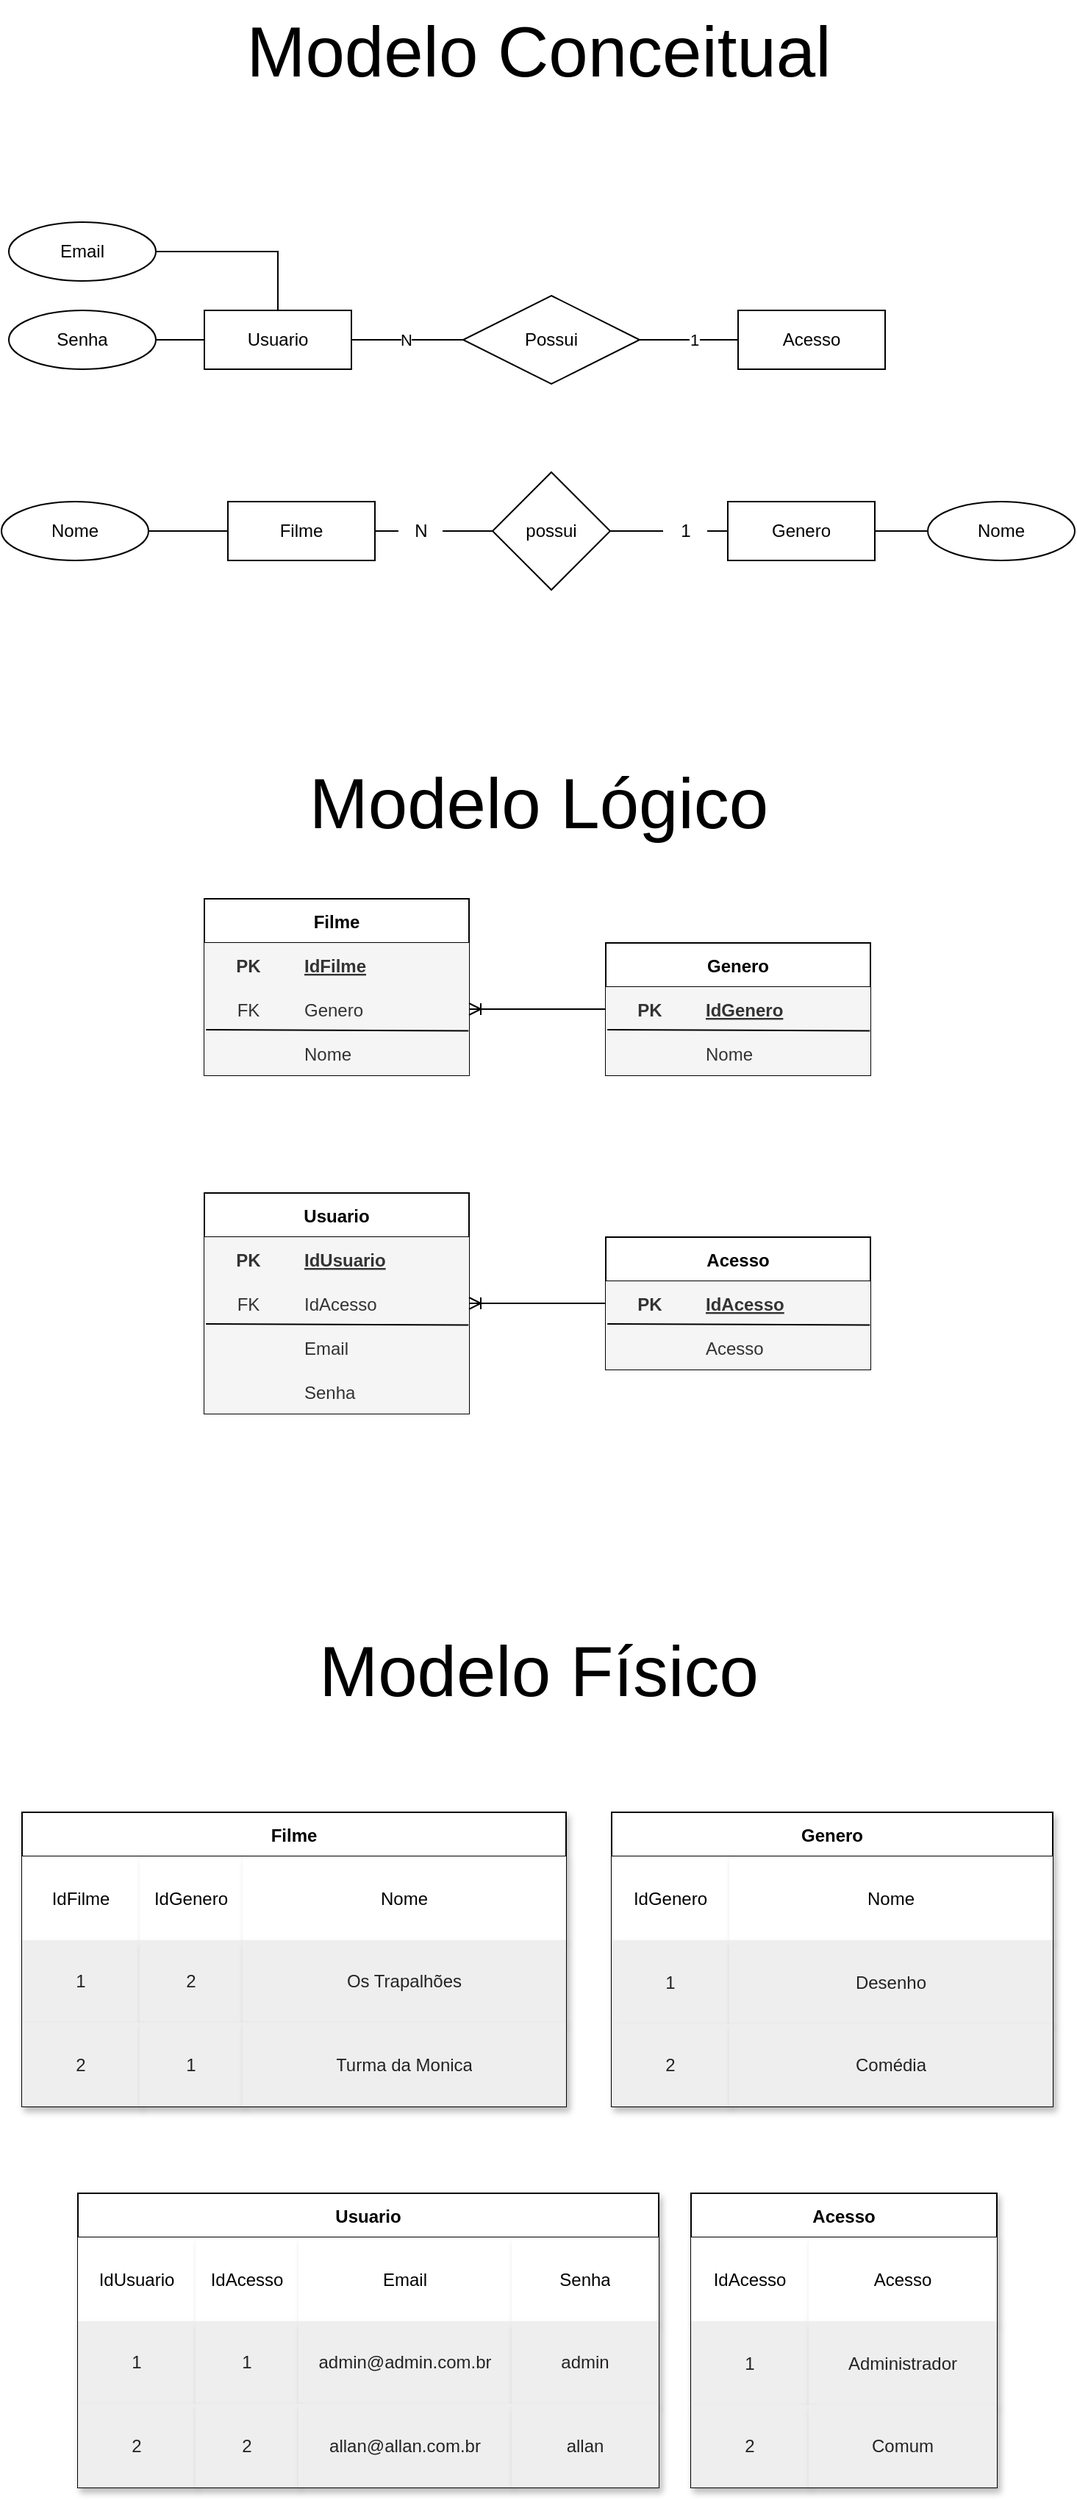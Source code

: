 <mxfile version="21.6.8" type="device">
  <diagram name="Página-1" id="3oRAbKmRTNMW5dDMv224">
    <mxGraphModel dx="2304" dy="833" grid="1" gridSize="10" guides="1" tooltips="1" connect="1" arrows="1" fold="1" page="1" pageScale="1" pageWidth="827" pageHeight="1169" math="0" shadow="0">
      <root>
        <mxCell id="0" />
        <mxCell id="1" parent="0" />
        <mxCell id="46" value="Modelo Conceitual" style="text;html=1;align=center;verticalAlign=middle;resizable=0;points=[];autosize=1;strokeColor=none;fillColor=none;fontSize=48;" parent="1" vertex="1">
          <mxGeometry x="204" y="199" width="420" height="70" as="geometry" />
        </mxCell>
        <mxCell id="47" value="Modelo Lógico" style="text;html=1;align=center;verticalAlign=middle;resizable=0;points=[];autosize=1;strokeColor=none;fillColor=none;fontSize=48;" parent="1" vertex="1">
          <mxGeometry x="244" y="710" width="340" height="70" as="geometry" />
        </mxCell>
        <mxCell id="48" value="Modelo Físico" style="text;html=1;align=center;verticalAlign=middle;resizable=0;points=[];autosize=1;strokeColor=none;fillColor=none;fontSize=48;" parent="1" vertex="1">
          <mxGeometry x="254" y="1300" width="320" height="70" as="geometry" />
        </mxCell>
        <mxCell id="67" value="Filme" style="whiteSpace=wrap;html=1;align=center;" parent="1" vertex="1">
          <mxGeometry x="203" y="540" width="100" height="40" as="geometry" />
        </mxCell>
        <mxCell id="70" value="" style="edgeStyle=none;html=1;endArrow=none;endFill=0;startArrow=none;" parent="1" source="72" target="69" edge="1">
          <mxGeometry relative="1" as="geometry" />
        </mxCell>
        <mxCell id="68" value="Genero" style="whiteSpace=wrap;html=1;align=center;" parent="1" vertex="1">
          <mxGeometry x="543" y="540" width="100" height="40" as="geometry" />
        </mxCell>
        <mxCell id="71" value="" style="edgeStyle=none;html=1;endArrow=none;endFill=0;startArrow=none;" parent="1" source="74" target="67" edge="1">
          <mxGeometry relative="1" as="geometry" />
        </mxCell>
        <mxCell id="69" value="possui" style="rhombus;whiteSpace=wrap;html=1;" parent="1" vertex="1">
          <mxGeometry x="383" y="520" width="80" height="80" as="geometry" />
        </mxCell>
        <mxCell id="73" value="" style="edgeStyle=none;html=1;endArrow=none;endFill=0;" parent="1" source="68" target="72" edge="1">
          <mxGeometry relative="1" as="geometry">
            <mxPoint x="543" y="560" as="sourcePoint" />
            <mxPoint x="463" y="560" as="targetPoint" />
          </mxGeometry>
        </mxCell>
        <mxCell id="72" value="1" style="text;html=1;align=center;verticalAlign=middle;resizable=0;points=[];autosize=1;strokeColor=none;fillColor=none;" parent="1" vertex="1">
          <mxGeometry x="499" y="545" width="30" height="30" as="geometry" />
        </mxCell>
        <mxCell id="75" value="" style="edgeStyle=none;html=1;endArrow=none;endFill=0;" parent="1" source="69" target="74" edge="1">
          <mxGeometry relative="1" as="geometry">
            <mxPoint x="383" y="560" as="sourcePoint" />
            <mxPoint x="303" y="560" as="targetPoint" />
          </mxGeometry>
        </mxCell>
        <mxCell id="74" value="N" style="text;html=1;align=center;verticalAlign=middle;resizable=0;points=[];autosize=1;strokeColor=none;fillColor=none;rotation=0;" parent="1" vertex="1">
          <mxGeometry x="319" y="545" width="30" height="30" as="geometry" />
        </mxCell>
        <mxCell id="82" style="edgeStyle=none;html=1;endArrow=none;endFill=0;" parent="1" source="81" target="67" edge="1">
          <mxGeometry relative="1" as="geometry" />
        </mxCell>
        <mxCell id="81" value="Nome" style="ellipse;whiteSpace=wrap;html=1;align=center;" parent="1" vertex="1">
          <mxGeometry x="49" y="540" width="100" height="40" as="geometry" />
        </mxCell>
        <mxCell id="86" style="edgeStyle=none;html=1;endArrow=none;endFill=0;" parent="1" source="85" target="68" edge="1">
          <mxGeometry relative="1" as="geometry" />
        </mxCell>
        <mxCell id="85" value="Nome" style="ellipse;whiteSpace=wrap;html=1;align=center;" parent="1" vertex="1">
          <mxGeometry x="679" y="540" width="100" height="40" as="geometry" />
        </mxCell>
        <mxCell id="87" value="Filme" style="shape=table;startSize=30;container=1;collapsible=1;childLayout=tableLayout;fixedRows=1;rowLines=0;fontStyle=1;align=center;resizeLast=1;" parent="1" vertex="1">
          <mxGeometry x="187" y="810" width="180" height="120" as="geometry" />
        </mxCell>
        <mxCell id="88" value="" style="shape=tableRow;horizontal=0;startSize=0;swimlaneHead=0;swimlaneBody=0;fillColor=none;collapsible=0;dropTarget=0;points=[[0,0.5],[1,0.5]];portConstraint=eastwest;top=0;left=0;right=0;bottom=0;" parent="87" vertex="1">
          <mxGeometry y="30" width="180" height="30" as="geometry" />
        </mxCell>
        <mxCell id="89" value="PK" style="shape=partialRectangle;connectable=0;fillColor=#f5f5f5;top=0;left=0;bottom=0;right=0;fontStyle=1;overflow=hidden;fontColor=#333333;strokeColor=#666666;" parent="88" vertex="1">
          <mxGeometry width="60" height="30" as="geometry">
            <mxRectangle width="60" height="30" as="alternateBounds" />
          </mxGeometry>
        </mxCell>
        <mxCell id="90" value="IdFilme" style="shape=partialRectangle;connectable=0;fillColor=#f5f5f5;top=0;left=0;bottom=0;right=0;align=left;spacingLeft=6;fontStyle=5;overflow=hidden;fontColor=#333333;strokeColor=#666666;" parent="88" vertex="1">
          <mxGeometry x="60" width="120" height="30" as="geometry">
            <mxRectangle width="120" height="30" as="alternateBounds" />
          </mxGeometry>
        </mxCell>
        <mxCell id="101" value="" style="shape=tableRow;horizontal=0;startSize=0;swimlaneHead=0;swimlaneBody=0;fillColor=none;collapsible=0;dropTarget=0;points=[[0,0.5],[1,0.5]];portConstraint=eastwest;top=0;left=0;right=0;bottom=0;" parent="87" vertex="1">
          <mxGeometry y="60" width="180" height="30" as="geometry" />
        </mxCell>
        <mxCell id="102" value="FK" style="shape=partialRectangle;connectable=0;fillColor=#f5f5f5;top=0;left=0;bottom=0;right=0;fontStyle=0;overflow=hidden;fontColor=#333333;strokeColor=#666666;" parent="101" vertex="1">
          <mxGeometry width="60" height="30" as="geometry">
            <mxRectangle width="60" height="30" as="alternateBounds" />
          </mxGeometry>
        </mxCell>
        <mxCell id="103" value="Genero" style="shape=partialRectangle;connectable=0;fillColor=#f5f5f5;top=0;left=0;bottom=0;right=0;align=left;spacingLeft=6;fontStyle=0;overflow=hidden;fontColor=#333333;strokeColor=#666666;" parent="101" vertex="1">
          <mxGeometry x="60" width="120" height="30" as="geometry">
            <mxRectangle width="120" height="30" as="alternateBounds" />
          </mxGeometry>
        </mxCell>
        <mxCell id="94" value="" style="shape=tableRow;horizontal=0;startSize=0;swimlaneHead=0;swimlaneBody=0;fillColor=none;collapsible=0;dropTarget=0;points=[[0,0.5],[1,0.5]];portConstraint=eastwest;top=0;left=0;right=0;bottom=0;" parent="87" vertex="1">
          <mxGeometry y="90" width="180" height="30" as="geometry" />
        </mxCell>
        <mxCell id="95" value="" style="shape=partialRectangle;connectable=0;fillColor=#f5f5f5;top=0;left=0;bottom=0;right=0;editable=1;overflow=hidden;fontColor=#333333;strokeColor=#666666;" parent="94" vertex="1">
          <mxGeometry width="60" height="30" as="geometry">
            <mxRectangle width="60" height="30" as="alternateBounds" />
          </mxGeometry>
        </mxCell>
        <mxCell id="96" value="Nome" style="shape=partialRectangle;connectable=0;fillColor=#f5f5f5;top=0;left=0;bottom=0;right=0;align=left;spacingLeft=6;overflow=hidden;fontColor=#333333;strokeColor=#666666;" parent="94" vertex="1">
          <mxGeometry x="60" width="120" height="30" as="geometry">
            <mxRectangle width="120" height="30" as="alternateBounds" />
          </mxGeometry>
        </mxCell>
        <mxCell id="100" value="" style="endArrow=none;html=1;rounded=0;entryX=0.998;entryY=-0.007;entryDx=0;entryDy=0;exitX=0.006;exitY=-0.033;exitDx=0;exitDy=0;exitPerimeter=0;entryPerimeter=0;" parent="87" source="94" target="94" edge="1">
          <mxGeometry relative="1" as="geometry">
            <mxPoint x="10" y="60" as="sourcePoint" />
            <mxPoint x="170" y="60" as="targetPoint" />
          </mxGeometry>
        </mxCell>
        <mxCell id="104" value="Genero" style="shape=table;startSize=30;container=1;collapsible=1;childLayout=tableLayout;fixedRows=1;rowLines=0;fontStyle=1;align=center;resizeLast=1;" parent="1" vertex="1">
          <mxGeometry x="460" y="840" width="180" height="90" as="geometry" />
        </mxCell>
        <mxCell id="105" value="" style="shape=tableRow;horizontal=0;startSize=0;swimlaneHead=0;swimlaneBody=0;fillColor=none;collapsible=0;dropTarget=0;points=[[0,0.5],[1,0.5]];portConstraint=eastwest;top=0;left=0;right=0;bottom=0;" parent="104" vertex="1">
          <mxGeometry y="30" width="180" height="30" as="geometry" />
        </mxCell>
        <mxCell id="106" value="PK" style="shape=partialRectangle;connectable=0;fillColor=#f5f5f5;top=0;left=0;bottom=0;right=0;fontStyle=1;overflow=hidden;fontColor=#333333;strokeColor=#666666;" parent="105" vertex="1">
          <mxGeometry width="60" height="30" as="geometry">
            <mxRectangle width="60" height="30" as="alternateBounds" />
          </mxGeometry>
        </mxCell>
        <mxCell id="107" value="IdGenero" style="shape=partialRectangle;connectable=0;fillColor=#f5f5f5;top=0;left=0;bottom=0;right=0;align=left;spacingLeft=6;fontStyle=5;overflow=hidden;fontColor=#333333;strokeColor=#666666;" parent="105" vertex="1">
          <mxGeometry x="60" width="120" height="30" as="geometry">
            <mxRectangle width="120" height="30" as="alternateBounds" />
          </mxGeometry>
        </mxCell>
        <mxCell id="111" value="" style="shape=tableRow;horizontal=0;startSize=0;swimlaneHead=0;swimlaneBody=0;fillColor=none;collapsible=0;dropTarget=0;points=[[0,0.5],[1,0.5]];portConstraint=eastwest;top=0;left=0;right=0;bottom=0;" parent="104" vertex="1">
          <mxGeometry y="60" width="180" height="30" as="geometry" />
        </mxCell>
        <mxCell id="112" value="" style="shape=partialRectangle;connectable=0;fillColor=#f5f5f5;top=0;left=0;bottom=0;right=0;editable=1;overflow=hidden;fontColor=#333333;strokeColor=#666666;" parent="111" vertex="1">
          <mxGeometry width="60" height="30" as="geometry">
            <mxRectangle width="60" height="30" as="alternateBounds" />
          </mxGeometry>
        </mxCell>
        <mxCell id="113" value="Nome" style="shape=partialRectangle;connectable=0;fillColor=#f5f5f5;top=0;left=0;bottom=0;right=0;align=left;spacingLeft=6;overflow=hidden;fontColor=#333333;strokeColor=#666666;" parent="111" vertex="1">
          <mxGeometry x="60" width="120" height="30" as="geometry">
            <mxRectangle width="120" height="30" as="alternateBounds" />
          </mxGeometry>
        </mxCell>
        <mxCell id="114" value="" style="endArrow=none;html=1;rounded=0;entryX=0.998;entryY=-0.007;entryDx=0;entryDy=0;exitX=0.006;exitY=-0.033;exitDx=0;exitDy=0;exitPerimeter=0;entryPerimeter=0;" parent="104" source="111" target="111" edge="1">
          <mxGeometry relative="1" as="geometry">
            <mxPoint x="10" y="60" as="sourcePoint" />
            <mxPoint x="170" y="60" as="targetPoint" />
          </mxGeometry>
        </mxCell>
        <mxCell id="202" value="Filme" style="shape=table;startSize=30;container=1;collapsible=0;childLayout=tableLayout;fontStyle=1;align=center;shadow=1;labelBackgroundColor=none;" parent="1" vertex="1">
          <mxGeometry x="63" y="1431" width="370" height="200" as="geometry" />
        </mxCell>
        <mxCell id="203" value="" style="shape=tableRow;horizontal=0;startSize=0;swimlaneHead=0;swimlaneBody=0;top=0;left=0;bottom=0;right=0;collapsible=0;dropTarget=0;fillColor=none;points=[[0,0.5],[1,0.5]];portConstraint=eastwest;shadow=1;labelBackgroundColor=none;strokeColor=#050505;fontColor=#000000;" parent="202" vertex="1">
          <mxGeometry y="30" width="370" height="57" as="geometry" />
        </mxCell>
        <mxCell id="204" value="IdFilme" style="shape=partialRectangle;html=1;whiteSpace=wrap;connectable=0;top=0;left=0;bottom=0;right=0;overflow=hidden;shadow=1;labelBackgroundColor=none;" parent="203" vertex="1">
          <mxGeometry width="80" height="57" as="geometry">
            <mxRectangle width="80" height="57" as="alternateBounds" />
          </mxGeometry>
        </mxCell>
        <mxCell id="205" value="IdGenero" style="shape=partialRectangle;html=1;whiteSpace=wrap;connectable=0;top=0;left=0;bottom=0;right=0;overflow=hidden;shadow=1;labelBackgroundColor=none;" parent="203" vertex="1">
          <mxGeometry x="80" width="70" height="57" as="geometry">
            <mxRectangle width="70" height="57" as="alternateBounds" />
          </mxGeometry>
        </mxCell>
        <mxCell id="215" value="Nome" style="shape=partialRectangle;html=1;whiteSpace=wrap;connectable=0;top=0;left=0;bottom=0;right=0;overflow=hidden;shadow=1;labelBackgroundColor=none;" parent="203" vertex="1">
          <mxGeometry x="150" width="220" height="57" as="geometry">
            <mxRectangle width="220" height="57" as="alternateBounds" />
          </mxGeometry>
        </mxCell>
        <mxCell id="207" value="" style="shape=tableRow;horizontal=0;startSize=0;swimlaneHead=0;swimlaneBody=0;top=0;left=0;bottom=0;right=0;collapsible=0;dropTarget=0;fillColor=none;points=[[0,0.5],[1,0.5]];portConstraint=eastwest;shadow=1;labelBackgroundColor=none;strokeColor=#050505;fontColor=#000000;" parent="202" vertex="1">
          <mxGeometry y="87" width="370" height="56" as="geometry" />
        </mxCell>
        <mxCell id="208" value="1" style="shape=partialRectangle;html=1;whiteSpace=wrap;connectable=0;top=0;left=0;bottom=0;right=0;overflow=hidden;shadow=1;labelBackgroundColor=none;fillColor=#eeeeee;strokeColor=#36393d;fontColor=#252323;" parent="207" vertex="1">
          <mxGeometry width="80" height="56" as="geometry">
            <mxRectangle width="80" height="56" as="alternateBounds" />
          </mxGeometry>
        </mxCell>
        <mxCell id="209" value="2" style="shape=partialRectangle;html=1;whiteSpace=wrap;connectable=0;top=0;left=0;bottom=0;right=0;overflow=hidden;shadow=1;labelBackgroundColor=none;fillColor=#eeeeee;strokeColor=#36393d;fontColor=#252323;" parent="207" vertex="1">
          <mxGeometry x="80" width="70" height="56" as="geometry">
            <mxRectangle width="70" height="56" as="alternateBounds" />
          </mxGeometry>
        </mxCell>
        <mxCell id="216" value="Os Trapalhões" style="shape=partialRectangle;html=1;whiteSpace=wrap;connectable=0;top=0;left=0;bottom=0;right=0;overflow=hidden;shadow=1;labelBackgroundColor=none;fillColor=#eeeeee;strokeColor=#36393d;fontColor=#252323;" parent="207" vertex="1">
          <mxGeometry x="150" width="220" height="56" as="geometry">
            <mxRectangle width="220" height="56" as="alternateBounds" />
          </mxGeometry>
        </mxCell>
        <mxCell id="211" value="" style="shape=tableRow;horizontal=0;startSize=0;swimlaneHead=0;swimlaneBody=0;top=0;left=0;bottom=0;right=0;collapsible=0;dropTarget=0;fillColor=none;points=[[0,0.5],[1,0.5]];portConstraint=eastwest;shadow=1;labelBackgroundColor=none;strokeColor=#050505;fontColor=#000000;" parent="202" vertex="1">
          <mxGeometry y="143" width="370" height="57" as="geometry" />
        </mxCell>
        <mxCell id="212" value="2" style="shape=partialRectangle;html=1;whiteSpace=wrap;connectable=0;top=0;left=0;bottom=0;right=0;overflow=hidden;shadow=1;labelBackgroundColor=none;fillColor=#eeeeee;strokeColor=#36393d;fontColor=#252323;" parent="211" vertex="1">
          <mxGeometry width="80" height="57" as="geometry">
            <mxRectangle width="80" height="57" as="alternateBounds" />
          </mxGeometry>
        </mxCell>
        <mxCell id="213" value="1" style="shape=partialRectangle;html=1;whiteSpace=wrap;connectable=0;top=0;left=0;bottom=0;right=0;overflow=hidden;shadow=1;labelBackgroundColor=none;fillColor=#eeeeee;strokeColor=#36393d;fontColor=#252323;" parent="211" vertex="1">
          <mxGeometry x="80" width="70" height="57" as="geometry">
            <mxRectangle width="70" height="57" as="alternateBounds" />
          </mxGeometry>
        </mxCell>
        <mxCell id="217" value="Turma da Monica" style="shape=partialRectangle;html=1;whiteSpace=wrap;connectable=0;top=0;left=0;bottom=0;right=0;overflow=hidden;shadow=1;labelBackgroundColor=none;fillColor=#eeeeee;strokeColor=#36393d;fontColor=#252323;" parent="211" vertex="1">
          <mxGeometry x="150" width="220" height="57" as="geometry">
            <mxRectangle width="220" height="57" as="alternateBounds" />
          </mxGeometry>
        </mxCell>
        <mxCell id="218" value="Genero" style="shape=table;startSize=30;container=1;collapsible=0;childLayout=tableLayout;fontStyle=1;align=center;shadow=1;labelBackgroundColor=none;" parent="1" vertex="1">
          <mxGeometry x="464" y="1431" width="300" height="200" as="geometry" />
        </mxCell>
        <mxCell id="219" value="" style="shape=tableRow;horizontal=0;startSize=0;swimlaneHead=0;swimlaneBody=0;top=0;left=0;bottom=0;right=0;collapsible=0;dropTarget=0;fillColor=none;points=[[0,0.5],[1,0.5]];portConstraint=eastwest;shadow=1;labelBackgroundColor=none;strokeColor=#050505;fontColor=#000000;" parent="218" vertex="1">
          <mxGeometry y="30" width="300" height="57" as="geometry" />
        </mxCell>
        <mxCell id="220" value="IdGenero" style="shape=partialRectangle;html=1;whiteSpace=wrap;connectable=0;top=0;left=0;bottom=0;right=0;overflow=hidden;shadow=1;labelBackgroundColor=none;" parent="219" vertex="1">
          <mxGeometry width="80" height="57" as="geometry">
            <mxRectangle width="80" height="57" as="alternateBounds" />
          </mxGeometry>
        </mxCell>
        <mxCell id="222" value="Nome" style="shape=partialRectangle;html=1;whiteSpace=wrap;connectable=0;top=0;left=0;bottom=0;right=0;overflow=hidden;shadow=1;labelBackgroundColor=none;" parent="219" vertex="1">
          <mxGeometry x="80" width="220" height="57" as="geometry">
            <mxRectangle width="220" height="57" as="alternateBounds" />
          </mxGeometry>
        </mxCell>
        <mxCell id="227" value="" style="shape=tableRow;horizontal=0;startSize=0;swimlaneHead=0;swimlaneBody=0;top=0;left=0;bottom=0;right=0;collapsible=0;dropTarget=0;fillColor=none;points=[[0,0.5],[1,0.5]];portConstraint=eastwest;shadow=1;labelBackgroundColor=none;strokeColor=#050505;fontColor=#000000;" parent="218" vertex="1">
          <mxGeometry y="87" width="300" height="57" as="geometry" />
        </mxCell>
        <mxCell id="228" value="1" style="shape=partialRectangle;html=1;whiteSpace=wrap;connectable=0;top=0;left=0;bottom=0;right=0;overflow=hidden;shadow=1;labelBackgroundColor=none;fillColor=#eeeeee;strokeColor=#36393d;fontColor=#252323;" parent="227" vertex="1">
          <mxGeometry width="80" height="57" as="geometry">
            <mxRectangle width="80" height="57" as="alternateBounds" />
          </mxGeometry>
        </mxCell>
        <mxCell id="230" value="Desenho" style="shape=partialRectangle;html=1;whiteSpace=wrap;connectable=0;top=0;left=0;bottom=0;right=0;overflow=hidden;shadow=1;labelBackgroundColor=none;fillColor=#eeeeee;strokeColor=#36393d;fontColor=#252323;" parent="227" vertex="1">
          <mxGeometry x="80" width="220" height="57" as="geometry">
            <mxRectangle width="220" height="57" as="alternateBounds" />
          </mxGeometry>
        </mxCell>
        <mxCell id="223" value="" style="shape=tableRow;horizontal=0;startSize=0;swimlaneHead=0;swimlaneBody=0;top=0;left=0;bottom=0;right=0;collapsible=0;dropTarget=0;fillColor=none;points=[[0,0.5],[1,0.5]];portConstraint=eastwest;shadow=1;labelBackgroundColor=none;strokeColor=#050505;fontColor=#000000;" parent="218" vertex="1">
          <mxGeometry y="144" width="300" height="56" as="geometry" />
        </mxCell>
        <mxCell id="224" value="2" style="shape=partialRectangle;html=1;whiteSpace=wrap;connectable=0;top=0;left=0;bottom=0;right=0;overflow=hidden;shadow=1;labelBackgroundColor=none;fillColor=#eeeeee;strokeColor=#36393d;fontColor=#252323;" parent="223" vertex="1">
          <mxGeometry width="80" height="56" as="geometry">
            <mxRectangle width="80" height="56" as="alternateBounds" />
          </mxGeometry>
        </mxCell>
        <mxCell id="226" value="Comédia" style="shape=partialRectangle;html=1;whiteSpace=wrap;connectable=0;top=0;left=0;bottom=0;right=0;overflow=hidden;shadow=1;labelBackgroundColor=none;fillColor=#eeeeee;strokeColor=#36393d;fontColor=#252323;" parent="223" vertex="1">
          <mxGeometry x="80" width="220" height="56" as="geometry">
            <mxRectangle width="220" height="56" as="alternateBounds" />
          </mxGeometry>
        </mxCell>
        <mxCell id="233" value="" style="edgeStyle=entityRelationEdgeStyle;fontSize=12;html=1;endArrow=ERoneToMany;" parent="1" source="105" target="101" edge="1">
          <mxGeometry width="100" height="100" relative="1" as="geometry">
            <mxPoint x="497" y="926" as="sourcePoint" />
            <mxPoint x="597" y="826" as="targetPoint" />
          </mxGeometry>
        </mxCell>
        <mxCell id="_4mBg54PYkMinI__bZJM-242" style="edgeStyle=orthogonalEdgeStyle;rounded=0;orthogonalLoop=1;jettySize=auto;html=1;endArrow=none;endFill=0;" edge="1" parent="1" source="_4mBg54PYkMinI__bZJM-233" target="_4mBg54PYkMinI__bZJM-240">
          <mxGeometry relative="1" as="geometry" />
        </mxCell>
        <mxCell id="_4mBg54PYkMinI__bZJM-244" value="N" style="edgeLabel;html=1;align=center;verticalAlign=middle;resizable=0;points=[];" vertex="1" connectable="0" parent="_4mBg54PYkMinI__bZJM-242">
          <mxGeometry x="-0.034" relative="1" as="geometry">
            <mxPoint as="offset" />
          </mxGeometry>
        </mxCell>
        <mxCell id="_4mBg54PYkMinI__bZJM-233" value="Usuario" style="whiteSpace=wrap;html=1;align=center;" vertex="1" parent="1">
          <mxGeometry x="187" y="410" width="100" height="40" as="geometry" />
        </mxCell>
        <mxCell id="_4mBg54PYkMinI__bZJM-241" style="edgeStyle=orthogonalEdgeStyle;rounded=0;orthogonalLoop=1;jettySize=auto;html=1;endArrow=none;endFill=0;" edge="1" parent="1" source="_4mBg54PYkMinI__bZJM-234" target="_4mBg54PYkMinI__bZJM-240">
          <mxGeometry relative="1" as="geometry" />
        </mxCell>
        <mxCell id="_4mBg54PYkMinI__bZJM-245" value="1" style="edgeLabel;html=1;align=center;verticalAlign=middle;resizable=0;points=[];" vertex="1" connectable="0" parent="_4mBg54PYkMinI__bZJM-241">
          <mxGeometry x="-0.094" relative="1" as="geometry">
            <mxPoint as="offset" />
          </mxGeometry>
        </mxCell>
        <mxCell id="_4mBg54PYkMinI__bZJM-234" value="Acesso" style="whiteSpace=wrap;html=1;align=center;" vertex="1" parent="1">
          <mxGeometry x="550" y="410" width="100" height="40" as="geometry" />
        </mxCell>
        <mxCell id="_4mBg54PYkMinI__bZJM-238" style="edgeStyle=orthogonalEdgeStyle;rounded=0;orthogonalLoop=1;jettySize=auto;html=1;endArrow=none;endFill=0;" edge="1" parent="1" source="_4mBg54PYkMinI__bZJM-235" target="_4mBg54PYkMinI__bZJM-233">
          <mxGeometry relative="1" as="geometry" />
        </mxCell>
        <mxCell id="_4mBg54PYkMinI__bZJM-235" value="Email" style="ellipse;whiteSpace=wrap;html=1;align=center;" vertex="1" parent="1">
          <mxGeometry x="54" y="350" width="100" height="40" as="geometry" />
        </mxCell>
        <mxCell id="_4mBg54PYkMinI__bZJM-239" style="edgeStyle=orthogonalEdgeStyle;rounded=0;orthogonalLoop=1;jettySize=auto;html=1;endArrow=none;endFill=0;" edge="1" parent="1" source="_4mBg54PYkMinI__bZJM-236" target="_4mBg54PYkMinI__bZJM-233">
          <mxGeometry relative="1" as="geometry" />
        </mxCell>
        <mxCell id="_4mBg54PYkMinI__bZJM-236" value="Senha" style="ellipse;whiteSpace=wrap;html=1;align=center;" vertex="1" parent="1">
          <mxGeometry x="54" y="410" width="100" height="40" as="geometry" />
        </mxCell>
        <mxCell id="_4mBg54PYkMinI__bZJM-240" value="Possui" style="shape=rhombus;perimeter=rhombusPerimeter;whiteSpace=wrap;html=1;align=center;" vertex="1" parent="1">
          <mxGeometry x="363" y="400" width="120" height="60" as="geometry" />
        </mxCell>
        <mxCell id="_4mBg54PYkMinI__bZJM-246" value="Usuario" style="shape=table;startSize=30;container=1;collapsible=1;childLayout=tableLayout;fixedRows=1;rowLines=0;fontStyle=1;align=center;resizeLast=1;" vertex="1" parent="1">
          <mxGeometry x="187" y="1010" width="180" height="150" as="geometry" />
        </mxCell>
        <mxCell id="_4mBg54PYkMinI__bZJM-247" value="" style="shape=tableRow;horizontal=0;startSize=0;swimlaneHead=0;swimlaneBody=0;fillColor=none;collapsible=0;dropTarget=0;points=[[0,0.5],[1,0.5]];portConstraint=eastwest;top=0;left=0;right=0;bottom=0;" vertex="1" parent="_4mBg54PYkMinI__bZJM-246">
          <mxGeometry y="30" width="180" height="30" as="geometry" />
        </mxCell>
        <mxCell id="_4mBg54PYkMinI__bZJM-248" value="PK" style="shape=partialRectangle;connectable=0;fillColor=#f5f5f5;top=0;left=0;bottom=0;right=0;fontStyle=1;overflow=hidden;fontColor=#333333;strokeColor=#666666;" vertex="1" parent="_4mBg54PYkMinI__bZJM-247">
          <mxGeometry width="60" height="30" as="geometry">
            <mxRectangle width="60" height="30" as="alternateBounds" />
          </mxGeometry>
        </mxCell>
        <mxCell id="_4mBg54PYkMinI__bZJM-249" value="IdUsuario" style="shape=partialRectangle;connectable=0;fillColor=#f5f5f5;top=0;left=0;bottom=0;right=0;align=left;spacingLeft=6;fontStyle=5;overflow=hidden;fontColor=#333333;strokeColor=#666666;" vertex="1" parent="_4mBg54PYkMinI__bZJM-247">
          <mxGeometry x="60" width="120" height="30" as="geometry">
            <mxRectangle width="120" height="30" as="alternateBounds" />
          </mxGeometry>
        </mxCell>
        <mxCell id="_4mBg54PYkMinI__bZJM-250" value="" style="shape=tableRow;horizontal=0;startSize=0;swimlaneHead=0;swimlaneBody=0;fillColor=none;collapsible=0;dropTarget=0;points=[[0,0.5],[1,0.5]];portConstraint=eastwest;top=0;left=0;right=0;bottom=0;" vertex="1" parent="_4mBg54PYkMinI__bZJM-246">
          <mxGeometry y="60" width="180" height="30" as="geometry" />
        </mxCell>
        <mxCell id="_4mBg54PYkMinI__bZJM-251" value="FK" style="shape=partialRectangle;connectable=0;fillColor=#f5f5f5;top=0;left=0;bottom=0;right=0;fontStyle=0;overflow=hidden;fontColor=#333333;strokeColor=#666666;" vertex="1" parent="_4mBg54PYkMinI__bZJM-250">
          <mxGeometry width="60" height="30" as="geometry">
            <mxRectangle width="60" height="30" as="alternateBounds" />
          </mxGeometry>
        </mxCell>
        <mxCell id="_4mBg54PYkMinI__bZJM-252" value="IdAcesso" style="shape=partialRectangle;connectable=0;fillColor=#f5f5f5;top=0;left=0;bottom=0;right=0;align=left;spacingLeft=6;fontStyle=0;overflow=hidden;fontColor=#333333;strokeColor=#666666;" vertex="1" parent="_4mBg54PYkMinI__bZJM-250">
          <mxGeometry x="60" width="120" height="30" as="geometry">
            <mxRectangle width="120" height="30" as="alternateBounds" />
          </mxGeometry>
        </mxCell>
        <mxCell id="_4mBg54PYkMinI__bZJM-253" value="" style="shape=tableRow;horizontal=0;startSize=0;swimlaneHead=0;swimlaneBody=0;fillColor=none;collapsible=0;dropTarget=0;points=[[0,0.5],[1,0.5]];portConstraint=eastwest;top=0;left=0;right=0;bottom=0;" vertex="1" parent="_4mBg54PYkMinI__bZJM-246">
          <mxGeometry y="90" width="180" height="30" as="geometry" />
        </mxCell>
        <mxCell id="_4mBg54PYkMinI__bZJM-254" value="" style="shape=partialRectangle;connectable=0;fillColor=#f5f5f5;top=0;left=0;bottom=0;right=0;editable=1;overflow=hidden;fontColor=#333333;strokeColor=#666666;" vertex="1" parent="_4mBg54PYkMinI__bZJM-253">
          <mxGeometry width="60" height="30" as="geometry">
            <mxRectangle width="60" height="30" as="alternateBounds" />
          </mxGeometry>
        </mxCell>
        <mxCell id="_4mBg54PYkMinI__bZJM-255" value="Email" style="shape=partialRectangle;connectable=0;fillColor=#f5f5f5;top=0;left=0;bottom=0;right=0;align=left;spacingLeft=6;overflow=hidden;fontColor=#333333;strokeColor=#666666;" vertex="1" parent="_4mBg54PYkMinI__bZJM-253">
          <mxGeometry x="60" width="120" height="30" as="geometry">
            <mxRectangle width="120" height="30" as="alternateBounds" />
          </mxGeometry>
        </mxCell>
        <mxCell id="_4mBg54PYkMinI__bZJM-289" style="shape=tableRow;horizontal=0;startSize=0;swimlaneHead=0;swimlaneBody=0;fillColor=none;collapsible=0;dropTarget=0;points=[[0,0.5],[1,0.5]];portConstraint=eastwest;top=0;left=0;right=0;bottom=0;" vertex="1" parent="_4mBg54PYkMinI__bZJM-246">
          <mxGeometry y="120" width="180" height="30" as="geometry" />
        </mxCell>
        <mxCell id="_4mBg54PYkMinI__bZJM-290" style="shape=partialRectangle;connectable=0;fillColor=#f5f5f5;top=0;left=0;bottom=0;right=0;editable=1;overflow=hidden;fontColor=#333333;strokeColor=#666666;" vertex="1" parent="_4mBg54PYkMinI__bZJM-289">
          <mxGeometry width="60" height="30" as="geometry">
            <mxRectangle width="60" height="30" as="alternateBounds" />
          </mxGeometry>
        </mxCell>
        <mxCell id="_4mBg54PYkMinI__bZJM-291" value="Senha" style="shape=partialRectangle;connectable=0;fillColor=#f5f5f5;top=0;left=0;bottom=0;right=0;align=left;spacingLeft=6;overflow=hidden;fontColor=#333333;strokeColor=#666666;" vertex="1" parent="_4mBg54PYkMinI__bZJM-289">
          <mxGeometry x="60" width="120" height="30" as="geometry">
            <mxRectangle width="120" height="30" as="alternateBounds" />
          </mxGeometry>
        </mxCell>
        <mxCell id="_4mBg54PYkMinI__bZJM-256" value="" style="endArrow=none;html=1;rounded=0;entryX=0.998;entryY=-0.007;entryDx=0;entryDy=0;exitX=0.006;exitY=-0.033;exitDx=0;exitDy=0;exitPerimeter=0;entryPerimeter=0;" edge="1" parent="_4mBg54PYkMinI__bZJM-246" source="_4mBg54PYkMinI__bZJM-253" target="_4mBg54PYkMinI__bZJM-253">
          <mxGeometry relative="1" as="geometry">
            <mxPoint x="10" y="60" as="sourcePoint" />
            <mxPoint x="170" y="60" as="targetPoint" />
          </mxGeometry>
        </mxCell>
        <mxCell id="_4mBg54PYkMinI__bZJM-257" value="Acesso" style="shape=table;startSize=30;container=1;collapsible=1;childLayout=tableLayout;fixedRows=1;rowLines=0;fontStyle=1;align=center;resizeLast=1;" vertex="1" parent="1">
          <mxGeometry x="460" y="1040" width="180" height="90" as="geometry" />
        </mxCell>
        <mxCell id="_4mBg54PYkMinI__bZJM-258" value="" style="shape=tableRow;horizontal=0;startSize=0;swimlaneHead=0;swimlaneBody=0;fillColor=none;collapsible=0;dropTarget=0;points=[[0,0.5],[1,0.5]];portConstraint=eastwest;top=0;left=0;right=0;bottom=0;" vertex="1" parent="_4mBg54PYkMinI__bZJM-257">
          <mxGeometry y="30" width="180" height="30" as="geometry" />
        </mxCell>
        <mxCell id="_4mBg54PYkMinI__bZJM-259" value="PK" style="shape=partialRectangle;connectable=0;fillColor=#f5f5f5;top=0;left=0;bottom=0;right=0;fontStyle=1;overflow=hidden;fontColor=#333333;strokeColor=#666666;" vertex="1" parent="_4mBg54PYkMinI__bZJM-258">
          <mxGeometry width="60" height="30" as="geometry">
            <mxRectangle width="60" height="30" as="alternateBounds" />
          </mxGeometry>
        </mxCell>
        <mxCell id="_4mBg54PYkMinI__bZJM-260" value="IdAcesso" style="shape=partialRectangle;connectable=0;fillColor=#f5f5f5;top=0;left=0;bottom=0;right=0;align=left;spacingLeft=6;fontStyle=5;overflow=hidden;fontColor=#333333;strokeColor=#666666;" vertex="1" parent="_4mBg54PYkMinI__bZJM-258">
          <mxGeometry x="60" width="120" height="30" as="geometry">
            <mxRectangle width="120" height="30" as="alternateBounds" />
          </mxGeometry>
        </mxCell>
        <mxCell id="_4mBg54PYkMinI__bZJM-261" value="" style="shape=tableRow;horizontal=0;startSize=0;swimlaneHead=0;swimlaneBody=0;fillColor=none;collapsible=0;dropTarget=0;points=[[0,0.5],[1,0.5]];portConstraint=eastwest;top=0;left=0;right=0;bottom=0;" vertex="1" parent="_4mBg54PYkMinI__bZJM-257">
          <mxGeometry y="60" width="180" height="30" as="geometry" />
        </mxCell>
        <mxCell id="_4mBg54PYkMinI__bZJM-262" value="" style="shape=partialRectangle;connectable=0;fillColor=#f5f5f5;top=0;left=0;bottom=0;right=0;editable=1;overflow=hidden;fontColor=#333333;strokeColor=#666666;" vertex="1" parent="_4mBg54PYkMinI__bZJM-261">
          <mxGeometry width="60" height="30" as="geometry">
            <mxRectangle width="60" height="30" as="alternateBounds" />
          </mxGeometry>
        </mxCell>
        <mxCell id="_4mBg54PYkMinI__bZJM-263" value="Acesso" style="shape=partialRectangle;connectable=0;fillColor=#f5f5f5;top=0;left=0;bottom=0;right=0;align=left;spacingLeft=6;overflow=hidden;fontColor=#333333;strokeColor=#666666;" vertex="1" parent="_4mBg54PYkMinI__bZJM-261">
          <mxGeometry x="60" width="120" height="30" as="geometry">
            <mxRectangle width="120" height="30" as="alternateBounds" />
          </mxGeometry>
        </mxCell>
        <mxCell id="_4mBg54PYkMinI__bZJM-264" value="" style="endArrow=none;html=1;rounded=0;entryX=0.998;entryY=-0.007;entryDx=0;entryDy=0;exitX=0.006;exitY=-0.033;exitDx=0;exitDy=0;exitPerimeter=0;entryPerimeter=0;" edge="1" parent="_4mBg54PYkMinI__bZJM-257" source="_4mBg54PYkMinI__bZJM-261" target="_4mBg54PYkMinI__bZJM-261">
          <mxGeometry relative="1" as="geometry">
            <mxPoint x="10" y="60" as="sourcePoint" />
            <mxPoint x="170" y="60" as="targetPoint" />
          </mxGeometry>
        </mxCell>
        <mxCell id="_4mBg54PYkMinI__bZJM-292" value="" style="edgeStyle=entityRelationEdgeStyle;fontSize=12;html=1;endArrow=ERoneToMany;rounded=0;" edge="1" parent="1" source="_4mBg54PYkMinI__bZJM-258" target="_4mBg54PYkMinI__bZJM-250">
          <mxGeometry width="100" height="100" relative="1" as="geometry">
            <mxPoint x="356" y="1230" as="sourcePoint" />
            <mxPoint x="456" y="1130" as="targetPoint" />
          </mxGeometry>
        </mxCell>
        <mxCell id="_4mBg54PYkMinI__bZJM-293" value="Acesso" style="shape=table;startSize=30;container=1;collapsible=0;childLayout=tableLayout;fontStyle=1;align=center;shadow=1;labelBackgroundColor=none;" vertex="1" parent="1">
          <mxGeometry x="518" y="1690" width="208" height="200" as="geometry" />
        </mxCell>
        <mxCell id="_4mBg54PYkMinI__bZJM-294" value="" style="shape=tableRow;horizontal=0;startSize=0;swimlaneHead=0;swimlaneBody=0;top=0;left=0;bottom=0;right=0;collapsible=0;dropTarget=0;fillColor=none;points=[[0,0.5],[1,0.5]];portConstraint=eastwest;shadow=1;labelBackgroundColor=none;strokeColor=#050505;fontColor=#000000;" vertex="1" parent="_4mBg54PYkMinI__bZJM-293">
          <mxGeometry y="30" width="208" height="57" as="geometry" />
        </mxCell>
        <mxCell id="_4mBg54PYkMinI__bZJM-295" value="IdAcesso" style="shape=partialRectangle;html=1;whiteSpace=wrap;connectable=0;top=0;left=0;bottom=0;right=0;overflow=hidden;shadow=1;labelBackgroundColor=none;" vertex="1" parent="_4mBg54PYkMinI__bZJM-294">
          <mxGeometry width="80" height="57" as="geometry">
            <mxRectangle width="80" height="57" as="alternateBounds" />
          </mxGeometry>
        </mxCell>
        <mxCell id="_4mBg54PYkMinI__bZJM-296" value="Acesso" style="shape=partialRectangle;html=1;whiteSpace=wrap;connectable=0;top=0;left=0;bottom=0;right=0;overflow=hidden;shadow=1;labelBackgroundColor=none;" vertex="1" parent="_4mBg54PYkMinI__bZJM-294">
          <mxGeometry x="80" width="128" height="57" as="geometry">
            <mxRectangle width="128" height="57" as="alternateBounds" />
          </mxGeometry>
        </mxCell>
        <mxCell id="_4mBg54PYkMinI__bZJM-297" value="" style="shape=tableRow;horizontal=0;startSize=0;swimlaneHead=0;swimlaneBody=0;top=0;left=0;bottom=0;right=0;collapsible=0;dropTarget=0;fillColor=none;points=[[0,0.5],[1,0.5]];portConstraint=eastwest;shadow=1;labelBackgroundColor=none;strokeColor=#050505;fontColor=#000000;" vertex="1" parent="_4mBg54PYkMinI__bZJM-293">
          <mxGeometry y="87" width="208" height="57" as="geometry" />
        </mxCell>
        <mxCell id="_4mBg54PYkMinI__bZJM-298" value="1" style="shape=partialRectangle;html=1;whiteSpace=wrap;connectable=0;top=0;left=0;bottom=0;right=0;overflow=hidden;shadow=1;labelBackgroundColor=none;fillColor=#eeeeee;strokeColor=#36393d;fontColor=#252323;" vertex="1" parent="_4mBg54PYkMinI__bZJM-297">
          <mxGeometry width="80" height="57" as="geometry">
            <mxRectangle width="80" height="57" as="alternateBounds" />
          </mxGeometry>
        </mxCell>
        <mxCell id="_4mBg54PYkMinI__bZJM-299" value="Administrador" style="shape=partialRectangle;html=1;whiteSpace=wrap;connectable=0;top=0;left=0;bottom=0;right=0;overflow=hidden;shadow=1;labelBackgroundColor=none;fillColor=#eeeeee;strokeColor=#36393d;fontColor=#252323;" vertex="1" parent="_4mBg54PYkMinI__bZJM-297">
          <mxGeometry x="80" width="128" height="57" as="geometry">
            <mxRectangle width="128" height="57" as="alternateBounds" />
          </mxGeometry>
        </mxCell>
        <mxCell id="_4mBg54PYkMinI__bZJM-300" value="" style="shape=tableRow;horizontal=0;startSize=0;swimlaneHead=0;swimlaneBody=0;top=0;left=0;bottom=0;right=0;collapsible=0;dropTarget=0;fillColor=none;points=[[0,0.5],[1,0.5]];portConstraint=eastwest;shadow=1;labelBackgroundColor=none;strokeColor=#050505;fontColor=#000000;" vertex="1" parent="_4mBg54PYkMinI__bZJM-293">
          <mxGeometry y="144" width="208" height="56" as="geometry" />
        </mxCell>
        <mxCell id="_4mBg54PYkMinI__bZJM-301" value="2" style="shape=partialRectangle;html=1;whiteSpace=wrap;connectable=0;top=0;left=0;bottom=0;right=0;overflow=hidden;shadow=1;labelBackgroundColor=none;fillColor=#eeeeee;strokeColor=#36393d;fontColor=#252323;" vertex="1" parent="_4mBg54PYkMinI__bZJM-300">
          <mxGeometry width="80" height="56" as="geometry">
            <mxRectangle width="80" height="56" as="alternateBounds" />
          </mxGeometry>
        </mxCell>
        <mxCell id="_4mBg54PYkMinI__bZJM-302" value="Comum" style="shape=partialRectangle;html=1;whiteSpace=wrap;connectable=0;top=0;left=0;bottom=0;right=0;overflow=hidden;shadow=1;labelBackgroundColor=none;fillColor=#eeeeee;strokeColor=#36393d;fontColor=#252323;" vertex="1" parent="_4mBg54PYkMinI__bZJM-300">
          <mxGeometry x="80" width="128" height="56" as="geometry">
            <mxRectangle width="128" height="56" as="alternateBounds" />
          </mxGeometry>
        </mxCell>
        <mxCell id="_4mBg54PYkMinI__bZJM-303" value="Usuario" style="shape=table;startSize=30;container=1;collapsible=0;childLayout=tableLayout;fontStyle=1;align=center;shadow=1;labelBackgroundColor=none;" vertex="1" parent="1">
          <mxGeometry x="101" y="1690" width="395" height="200" as="geometry" />
        </mxCell>
        <mxCell id="_4mBg54PYkMinI__bZJM-304" value="" style="shape=tableRow;horizontal=0;startSize=0;swimlaneHead=0;swimlaneBody=0;top=0;left=0;bottom=0;right=0;collapsible=0;dropTarget=0;fillColor=none;points=[[0,0.5],[1,0.5]];portConstraint=eastwest;shadow=1;labelBackgroundColor=none;strokeColor=#050505;fontColor=#000000;" vertex="1" parent="_4mBg54PYkMinI__bZJM-303">
          <mxGeometry y="30" width="395" height="57" as="geometry" />
        </mxCell>
        <mxCell id="_4mBg54PYkMinI__bZJM-305" value="IdUsuario" style="shape=partialRectangle;html=1;whiteSpace=wrap;connectable=0;top=0;left=0;bottom=0;right=0;overflow=hidden;shadow=1;labelBackgroundColor=none;" vertex="1" parent="_4mBg54PYkMinI__bZJM-304">
          <mxGeometry width="80" height="57" as="geometry">
            <mxRectangle width="80" height="57" as="alternateBounds" />
          </mxGeometry>
        </mxCell>
        <mxCell id="_4mBg54PYkMinI__bZJM-306" value="IdAcesso" style="shape=partialRectangle;html=1;whiteSpace=wrap;connectable=0;top=0;left=0;bottom=0;right=0;overflow=hidden;shadow=1;labelBackgroundColor=none;" vertex="1" parent="_4mBg54PYkMinI__bZJM-304">
          <mxGeometry x="80" width="70" height="57" as="geometry">
            <mxRectangle width="70" height="57" as="alternateBounds" />
          </mxGeometry>
        </mxCell>
        <mxCell id="_4mBg54PYkMinI__bZJM-307" value="Email" style="shape=partialRectangle;html=1;whiteSpace=wrap;connectable=0;top=0;left=0;bottom=0;right=0;overflow=hidden;shadow=1;labelBackgroundColor=none;" vertex="1" parent="_4mBg54PYkMinI__bZJM-304">
          <mxGeometry x="150" width="145" height="57" as="geometry">
            <mxRectangle width="145" height="57" as="alternateBounds" />
          </mxGeometry>
        </mxCell>
        <mxCell id="_4mBg54PYkMinI__bZJM-316" value="Senha" style="shape=partialRectangle;html=1;whiteSpace=wrap;connectable=0;top=0;left=0;bottom=0;right=0;overflow=hidden;shadow=1;labelBackgroundColor=none;" vertex="1" parent="_4mBg54PYkMinI__bZJM-304">
          <mxGeometry x="295" width="100" height="57" as="geometry">
            <mxRectangle width="100" height="57" as="alternateBounds" />
          </mxGeometry>
        </mxCell>
        <mxCell id="_4mBg54PYkMinI__bZJM-308" value="" style="shape=tableRow;horizontal=0;startSize=0;swimlaneHead=0;swimlaneBody=0;top=0;left=0;bottom=0;right=0;collapsible=0;dropTarget=0;fillColor=none;points=[[0,0.5],[1,0.5]];portConstraint=eastwest;shadow=1;labelBackgroundColor=none;strokeColor=#050505;fontColor=#000000;" vertex="1" parent="_4mBg54PYkMinI__bZJM-303">
          <mxGeometry y="87" width="395" height="56" as="geometry" />
        </mxCell>
        <mxCell id="_4mBg54PYkMinI__bZJM-309" value="1" style="shape=partialRectangle;html=1;whiteSpace=wrap;connectable=0;top=0;left=0;bottom=0;right=0;overflow=hidden;shadow=1;labelBackgroundColor=none;fillColor=#eeeeee;strokeColor=#36393d;fontColor=#252323;" vertex="1" parent="_4mBg54PYkMinI__bZJM-308">
          <mxGeometry width="80" height="56" as="geometry">
            <mxRectangle width="80" height="56" as="alternateBounds" />
          </mxGeometry>
        </mxCell>
        <mxCell id="_4mBg54PYkMinI__bZJM-310" value="1" style="shape=partialRectangle;html=1;whiteSpace=wrap;connectable=0;top=0;left=0;bottom=0;right=0;overflow=hidden;shadow=1;labelBackgroundColor=none;fillColor=#eeeeee;strokeColor=#36393d;fontColor=#252323;" vertex="1" parent="_4mBg54PYkMinI__bZJM-308">
          <mxGeometry x="80" width="70" height="56" as="geometry">
            <mxRectangle width="70" height="56" as="alternateBounds" />
          </mxGeometry>
        </mxCell>
        <mxCell id="_4mBg54PYkMinI__bZJM-311" value="admin@admin.com.br" style="shape=partialRectangle;html=1;whiteSpace=wrap;connectable=0;top=0;left=0;bottom=0;right=0;overflow=hidden;shadow=1;labelBackgroundColor=none;fillColor=#eeeeee;strokeColor=#36393d;fontColor=#252323;" vertex="1" parent="_4mBg54PYkMinI__bZJM-308">
          <mxGeometry x="150" width="145" height="56" as="geometry">
            <mxRectangle width="145" height="56" as="alternateBounds" />
          </mxGeometry>
        </mxCell>
        <mxCell id="_4mBg54PYkMinI__bZJM-317" value="admin" style="shape=partialRectangle;html=1;whiteSpace=wrap;connectable=0;top=0;left=0;bottom=0;right=0;overflow=hidden;shadow=1;labelBackgroundColor=none;fillColor=#eeeeee;strokeColor=#36393d;fontColor=#252323;" vertex="1" parent="_4mBg54PYkMinI__bZJM-308">
          <mxGeometry x="295" width="100" height="56" as="geometry">
            <mxRectangle width="100" height="56" as="alternateBounds" />
          </mxGeometry>
        </mxCell>
        <mxCell id="_4mBg54PYkMinI__bZJM-312" value="" style="shape=tableRow;horizontal=0;startSize=0;swimlaneHead=0;swimlaneBody=0;top=0;left=0;bottom=0;right=0;collapsible=0;dropTarget=0;fillColor=none;points=[[0,0.5],[1,0.5]];portConstraint=eastwest;shadow=1;labelBackgroundColor=none;strokeColor=#050505;fontColor=#000000;" vertex="1" parent="_4mBg54PYkMinI__bZJM-303">
          <mxGeometry y="143" width="395" height="57" as="geometry" />
        </mxCell>
        <mxCell id="_4mBg54PYkMinI__bZJM-313" value="2" style="shape=partialRectangle;html=1;whiteSpace=wrap;connectable=0;top=0;left=0;bottom=0;right=0;overflow=hidden;shadow=1;labelBackgroundColor=none;fillColor=#eeeeee;strokeColor=#36393d;fontColor=#252323;" vertex="1" parent="_4mBg54PYkMinI__bZJM-312">
          <mxGeometry width="80" height="57" as="geometry">
            <mxRectangle width="80" height="57" as="alternateBounds" />
          </mxGeometry>
        </mxCell>
        <mxCell id="_4mBg54PYkMinI__bZJM-314" value="2" style="shape=partialRectangle;html=1;whiteSpace=wrap;connectable=0;top=0;left=0;bottom=0;right=0;overflow=hidden;shadow=1;labelBackgroundColor=none;fillColor=#eeeeee;strokeColor=#36393d;fontColor=#252323;" vertex="1" parent="_4mBg54PYkMinI__bZJM-312">
          <mxGeometry x="80" width="70" height="57" as="geometry">
            <mxRectangle width="70" height="57" as="alternateBounds" />
          </mxGeometry>
        </mxCell>
        <mxCell id="_4mBg54PYkMinI__bZJM-315" value="allan@allan.com.br" style="shape=partialRectangle;html=1;whiteSpace=wrap;connectable=0;top=0;left=0;bottom=0;right=0;overflow=hidden;shadow=1;labelBackgroundColor=none;fillColor=#eeeeee;strokeColor=#36393d;fontColor=#252323;" vertex="1" parent="_4mBg54PYkMinI__bZJM-312">
          <mxGeometry x="150" width="145" height="57" as="geometry">
            <mxRectangle width="145" height="57" as="alternateBounds" />
          </mxGeometry>
        </mxCell>
        <mxCell id="_4mBg54PYkMinI__bZJM-318" value="allan" style="shape=partialRectangle;html=1;whiteSpace=wrap;connectable=0;top=0;left=0;bottom=0;right=0;overflow=hidden;shadow=1;labelBackgroundColor=none;fillColor=#eeeeee;strokeColor=#36393d;fontColor=#252323;" vertex="1" parent="_4mBg54PYkMinI__bZJM-312">
          <mxGeometry x="295" width="100" height="57" as="geometry">
            <mxRectangle width="100" height="57" as="alternateBounds" />
          </mxGeometry>
        </mxCell>
      </root>
    </mxGraphModel>
  </diagram>
</mxfile>

